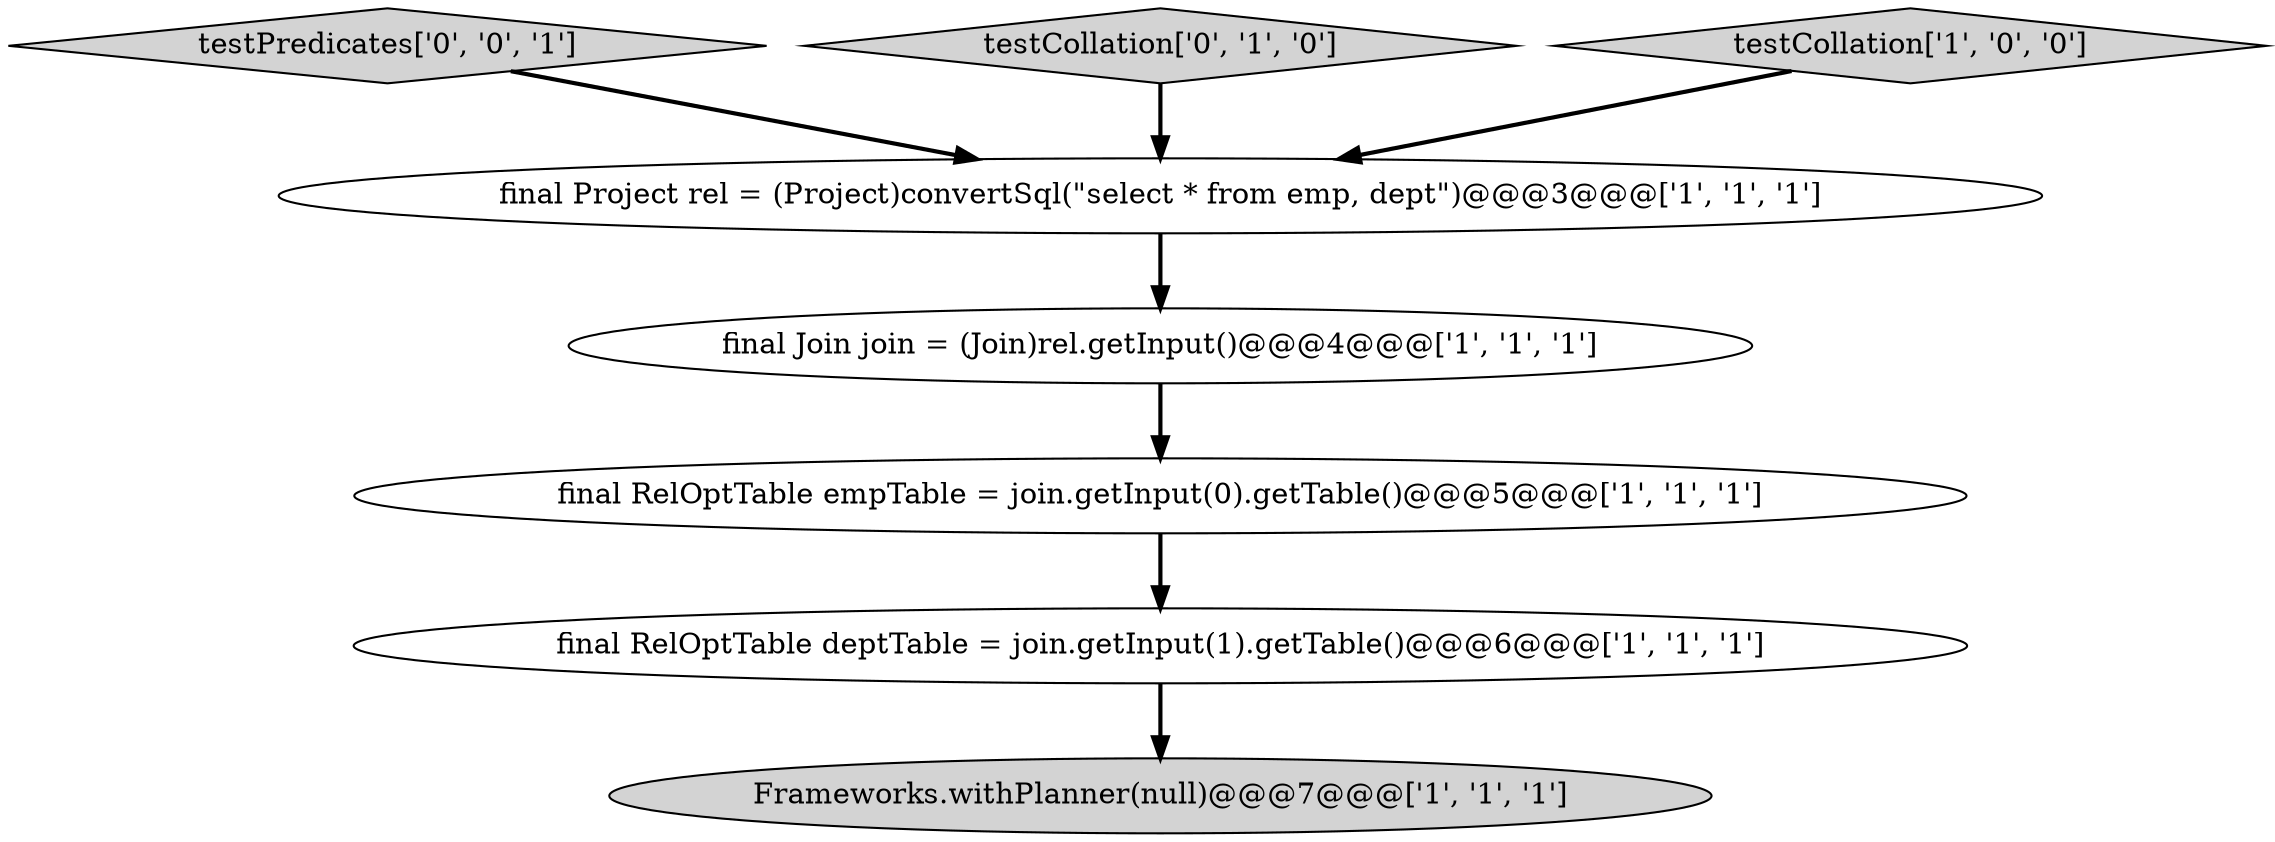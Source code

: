 digraph {
4 [style = filled, label = "final Join join = (Join)rel.getInput()@@@4@@@['1', '1', '1']", fillcolor = white, shape = ellipse image = "AAA0AAABBB1BBB"];
7 [style = filled, label = "testPredicates['0', '0', '1']", fillcolor = lightgray, shape = diamond image = "AAA0AAABBB3BBB"];
6 [style = filled, label = "testCollation['0', '1', '0']", fillcolor = lightgray, shape = diamond image = "AAA0AAABBB2BBB"];
3 [style = filled, label = "testCollation['1', '0', '0']", fillcolor = lightgray, shape = diamond image = "AAA0AAABBB1BBB"];
0 [style = filled, label = "final Project rel = (Project)convertSql(\"select * from emp, dept\")@@@3@@@['1', '1', '1']", fillcolor = white, shape = ellipse image = "AAA0AAABBB1BBB"];
1 [style = filled, label = "final RelOptTable deptTable = join.getInput(1).getTable()@@@6@@@['1', '1', '1']", fillcolor = white, shape = ellipse image = "AAA0AAABBB1BBB"];
5 [style = filled, label = "Frameworks.withPlanner(null)@@@7@@@['1', '1', '1']", fillcolor = lightgray, shape = ellipse image = "AAA0AAABBB1BBB"];
2 [style = filled, label = "final RelOptTable empTable = join.getInput(0).getTable()@@@5@@@['1', '1', '1']", fillcolor = white, shape = ellipse image = "AAA0AAABBB1BBB"];
1->5 [style = bold, label=""];
7->0 [style = bold, label=""];
6->0 [style = bold, label=""];
4->2 [style = bold, label=""];
0->4 [style = bold, label=""];
2->1 [style = bold, label=""];
3->0 [style = bold, label=""];
}
